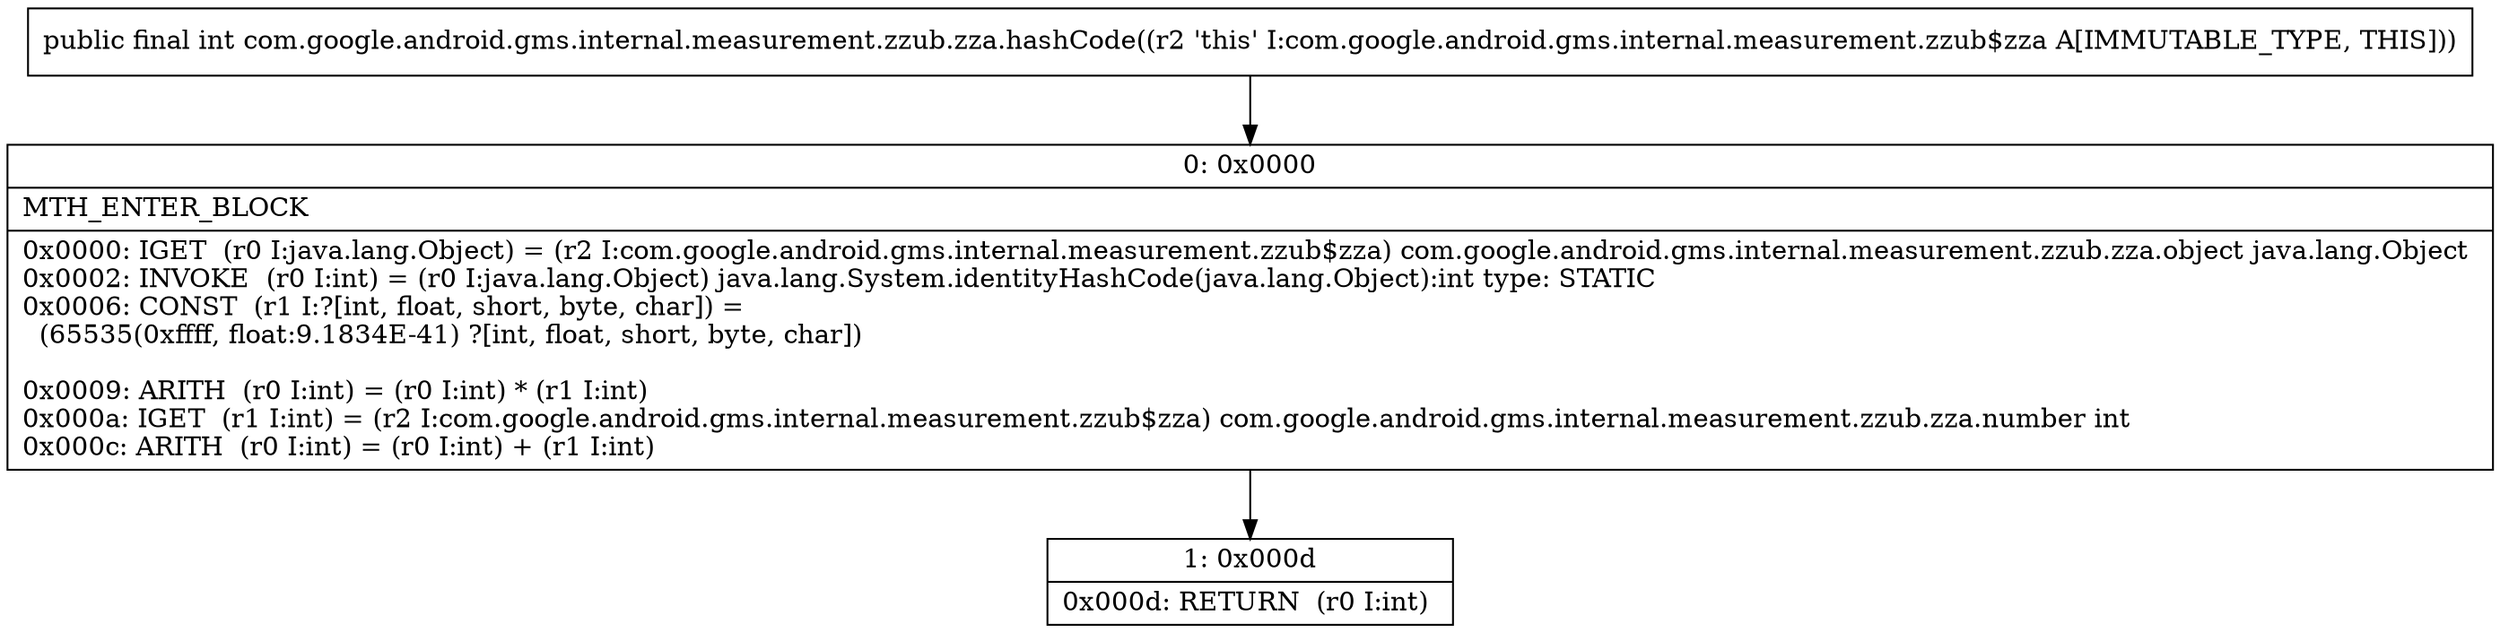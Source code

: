 digraph "CFG forcom.google.android.gms.internal.measurement.zzub.zza.hashCode()I" {
Node_0 [shape=record,label="{0\:\ 0x0000|MTH_ENTER_BLOCK\l|0x0000: IGET  (r0 I:java.lang.Object) = (r2 I:com.google.android.gms.internal.measurement.zzub$zza) com.google.android.gms.internal.measurement.zzub.zza.object java.lang.Object \l0x0002: INVOKE  (r0 I:int) = (r0 I:java.lang.Object) java.lang.System.identityHashCode(java.lang.Object):int type: STATIC \l0x0006: CONST  (r1 I:?[int, float, short, byte, char]) = \l  (65535(0xffff, float:9.1834E\-41) ?[int, float, short, byte, char])\l \l0x0009: ARITH  (r0 I:int) = (r0 I:int) * (r1 I:int) \l0x000a: IGET  (r1 I:int) = (r2 I:com.google.android.gms.internal.measurement.zzub$zza) com.google.android.gms.internal.measurement.zzub.zza.number int \l0x000c: ARITH  (r0 I:int) = (r0 I:int) + (r1 I:int) \l}"];
Node_1 [shape=record,label="{1\:\ 0x000d|0x000d: RETURN  (r0 I:int) \l}"];
MethodNode[shape=record,label="{public final int com.google.android.gms.internal.measurement.zzub.zza.hashCode((r2 'this' I:com.google.android.gms.internal.measurement.zzub$zza A[IMMUTABLE_TYPE, THIS])) }"];
MethodNode -> Node_0;
Node_0 -> Node_1;
}

